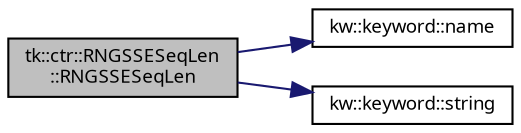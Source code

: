digraph "tk::ctr::RNGSSESeqLen::RNGSSESeqLen"
{
 // INTERACTIVE_SVG=YES
  bgcolor="transparent";
  edge [fontname="sans-serif",fontsize="9",labelfontname="sans-serif",labelfontsize="9"];
  node [fontname="sans-serif",fontsize="9",shape=record];
  rankdir="LR";
  Node1 [label="tk::ctr::RNGSSESeqLen\l::RNGSSESeqLen",height=0.2,width=0.4,color="black", fillcolor="grey75", style="filled", fontcolor="black"];
  Node1 -> Node2 [color="midnightblue",fontsize="9",style="solid",fontname="sans-serif"];
  Node2 [label="kw::keyword::name",height=0.2,width=0.4,color="black",URL="$structkw_1_1keyword.html#a221b3990530599f44f96c45c4f011dae",tooltip="Accessor to required short name of a keyword. "];
  Node1 -> Node3 [color="midnightblue",fontsize="9",style="solid",fontname="sans-serif"];
  Node3 [label="kw::keyword::string",height=0.2,width=0.4,color="black",URL="$structkw_1_1keyword.html#ab21b3194f0f6a3d0fc5f79a935d9b358",tooltip="Accessor to keyword as std::string. "];
}

